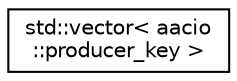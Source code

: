 digraph "Graphical Class Hierarchy"
{
  edge [fontname="Helvetica",fontsize="10",labelfontname="Helvetica",labelfontsize="10"];
  node [fontname="Helvetica",fontsize="10",shape=record];
  rankdir="LR";
  Node0 [label="std::vector\< aacio\l::producer_key \>",height=0.2,width=0.4,color="black", fillcolor="white", style="filled",URL="$classstd_1_1vector.html"];
}
